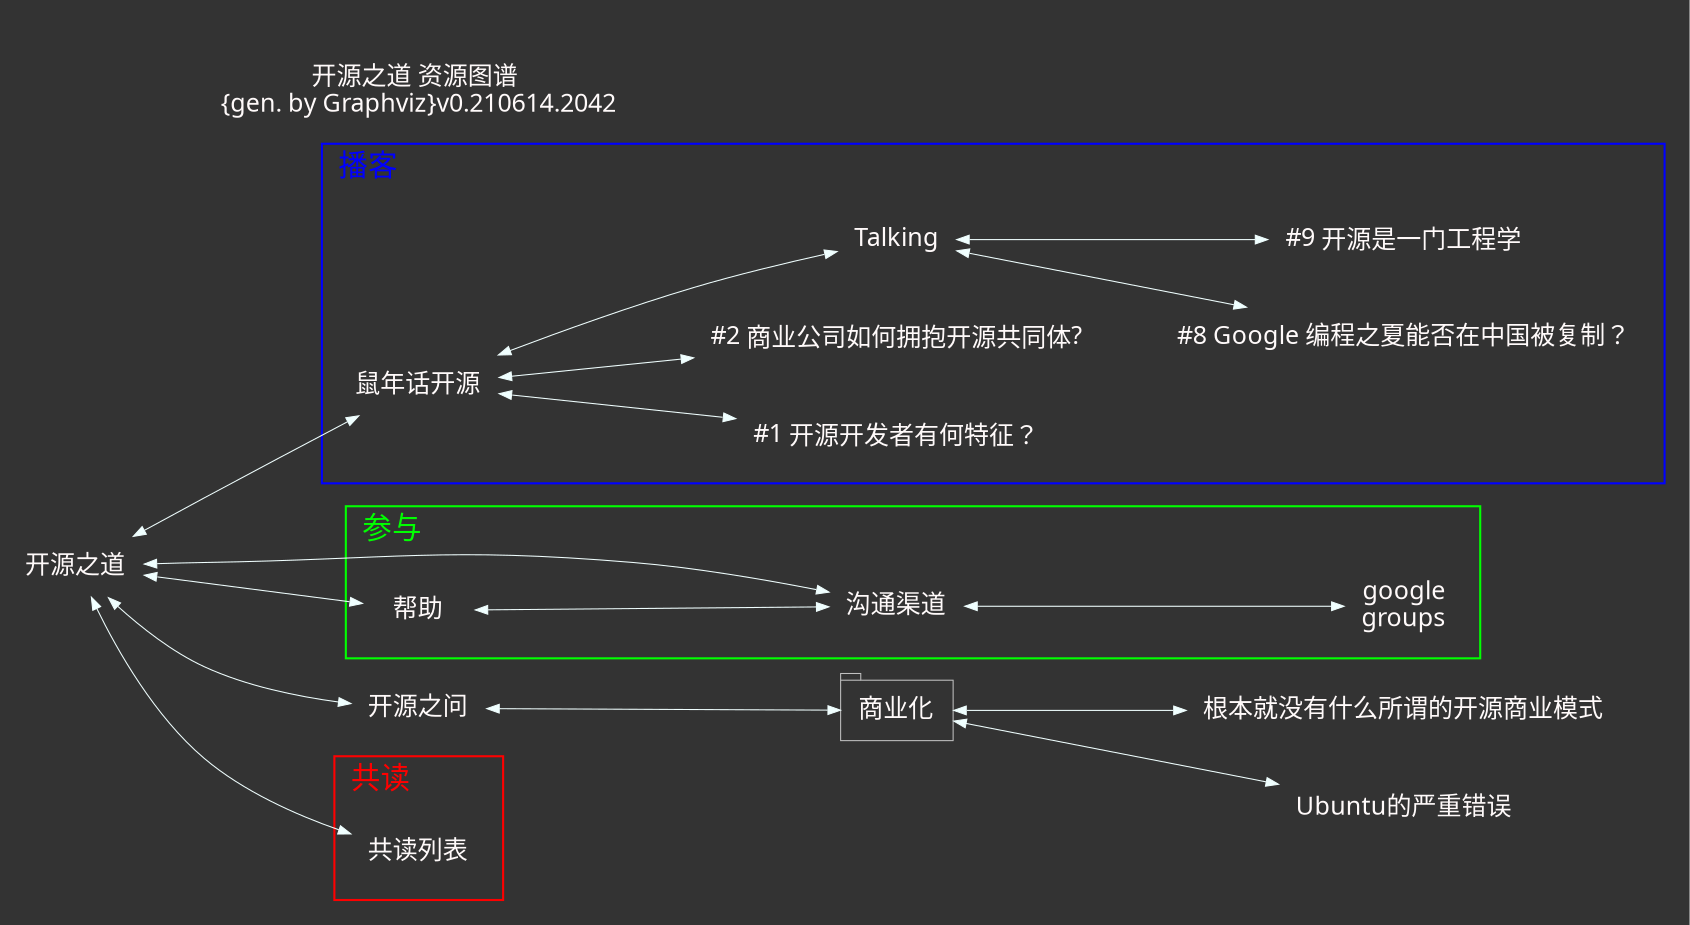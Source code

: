 digraph G {
/*图片生成命令:: need:: apt-get install graphviz-cairo
$ neato -Tpng osway_idx_v0.dot -o osway_idx_v0.png -Tcmapx -o osway_idx_v0.map
$ dot -Tpng osway_idx_v0.dot -o osway_idx_v0.png -Tcmapx -o osway_idx_v0.map
        style=filled,
        fillcolor=lightyellow,
        size="12,9",
        ratio=compress,fill
        rankdir=LR,        
*/
    graph [label=" "
        , labeljust="l",labelloc="t",center=1
        , fontsize=14.0
        , fontname="NotoSansHans-Light.otf"
        , ranksep=0.4
        , ratio=compress
        , fontcolor=snow
        , bgcolor="#333333"
        , rankdir=LR,
        ];

    node[fontsize=12.0
        , fontname="NotoSansHans-Light.otf"
        , style="filled,setlinewidth(0.5)"
        , fillcolor="#333333"
        , color=gray
        , fontcolor=snow
        //, color=gray42,fontcolor=gray33,
        , height=0.4
        shape=plaintext,
        ];
    /*dir=both,color=yellowgreen,
            arrowhead=vee,
        arrowtail=vee,
        arrowhead=halfopen,
        arrowtail=halfopen,
        arrowhead=diamond,
        arrowtail=diamond,
    */
    edge [fontsize=10.0
        , fontname="NotoSansHans-Light.otf"
        , fontcolor=gray
        , color=azure
        , style="setlinewidth(0.5)"
        , arrowsize=0.6
        , dir=both
        ];

    /*图元声明
    start       [label="流程开始/结束",shape=point];
    end         [label="流程开始/结束",shape=point,fillcolor=red];

    box         [label="实体/对象",shape=box];
    ellipse     [label="行动/节点",shape=ellipse];
    egg         [label="用户/人物",shape=egg];

    plaintext   [label="状态/属性",shape=plaintext,fillcolor=whitesmoke];
    diamond     [label="判别",shape=diamond];
    note        [label="注释",shape=note];

    folder      [label="日志",shape=folder];
    tab         [label="目录/模块",shape=tab];
    box3d       [label="数据集",shape=box3d];
    component   [label="主机/组件",shape=component];
    db          [label="数据库",shape=Mcircle];
    */
    
    title [label="开源之道 资源图谱 \n{gen. by Graphviz}v0.210614.2042"
        URL="https://github.com/OpenBookProjects/opensourceway"];
    

    OSWAY  [label="开源之道"
        //, shape=ellipse
        //, style="dotted"
        , URL="https://opensourceway.community/posts/the_way_of_open_source/open_source_way/"
        ];

    OSWAY -> {OStouch,Tmouse,help,OSask, OSbook};

    OSask  [label="开源之问"
            , URL="https://opensourceway.community/posts/askos/why_we_need_ask/"
        ];

    OSbusiness [label="商业化", shape=tab ];
    OSb0  [label="根本就没有什么所谓的开源商业模式"
            , URL="https://www.opensourceway.community/posts/business_model/there_is_no_open_source_business_model/"
        ];
    OSb1  [label="Ubuntu的严重错误"
            , URL="https://www.opensourceway.community/posts/supply_chain/supply_chain_case_study_ubuntu/"
        ]; 

    OSask->OSbusiness->{OSb0,OSb1};

    subgraph clusterBC {
        label="播客"; color=blue;fontcolor=blue;

        Tmouse [label="鼠年话开源"
            //, URL="https://opensourceway.community/community/communication/"
        ];
        EP1 [label="#1 开源开发者有何特征？"
            , URL="https://www.opensourceway.community/posts/opensource_talking/2020-02-03-business-embrave-osc/"
        ];
        EP2 [label="#2 商业公司如何拥抱开源共同体?"
            , URL="https://www.opensourceway.community/posts/opensource_talking/2020-02-02-open-source-developer/"
        ];

    Tmouse->{EP1,EP2,Talking};

        Talking [label="Talking"
            //, URL="https://opensourceway.community/community/communication/"
        ];
        EP8 [label="#8 Google 编程之夏能否在中国被复制？"
            , URL="https://www.opensourceway.community/posts/opensource_talking/2020-02-29-gsoc-in-china"
        ];
        EP9 [label="#9 开源是一门工程学"
            , URL="Episode #9：开源是一门工程学 ———— 图书共读交流"
        ];

    Talking->{EP8,EP9};

    }

    subgraph clusterRB {
        label="共读"; color=red;fontcolor=red;

        OSbook  [label="共读列表"
            //, shape=ellipse
            //, style="dotted"
            , URL="https://opensourceway.community/posts/paper_or_book_reading/2020_book_lists/"
        ];
    //OSask->OSbook;

    }

    subgraph clusterJO {
        label="参与"; color=green;fontcolor=green;

        help [label="帮助"
            //, shape=ellipse
            //, style="dotted"
            , URL="https://opensourceway.community/community/welcome-to-anyone-contribute/"
        ];
        OStouch  [label="沟通渠道"
            //, shape=ellipse
            //, style="dotted"
            , URL="https://opensourceway.community/community/communication/"
        ];
        ggrps  [label="google\ngroups"
            //, shape=ellipse
            //, style="dotted"
            , URL="https://groups.google.com/d/forum/reading-open-source-way"
        ];

        help->OStouch->ggrps;
    }

    edge [style=invis];
    OSWAY->title;

    /*流程关系
    PDB [label="PolarDB",shape=box3d];
    OSS [label="OSS",shape=box3d];
            {AP,APM,SAb,DAb,DM,FP}->PDB;
            {WN0,WN1,WN10,WN1n}->PDB;
            {WP,SP,WN0,WN1,WN10,WN1n}->OSS->CF;

            style="dashed"
            color="green",
            fontcolor="green"
    DATA_3p [label="第三方数据",shape=tab];
        DATA_3p->LOG_usr[label="??"];
    OT_matterN [label="非广告业务数据...N",shape=tab];
        OT_matterN->DATA_hline;
    OT_matter0 [label="非广告业务数据0",shape=tab];
    OT_matter1 [label="非广告业务数据1",shape=tab];
        
    subgraph clusterG {
        label="Google 提供的服务s"; color=blue;fontcolor=blue;
        cpugml;
        obpsite->obpwiki    [label=""];
            obpsite->obpsvn     [label=""];
            obpsite->obpissue   [label=""];
            obpsite->obpml      [label=""];
        obpsvn->obpml;
        obpissue->obpml;
    }
    */

}

